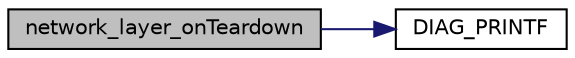 digraph "network_layer_onTeardown"
{
  edge [fontname="Helvetica",fontsize="10",labelfontname="Helvetica",labelfontsize="10"];
  node [fontname="Helvetica",fontsize="10",shape=record];
  rankdir="LR";
  Node9 [label="network_layer_onTeardown",height=0.2,width=0.4,color="black", fillcolor="grey75", style="filled", fontcolor="black"];
  Node9 -> Node10 [color="midnightblue",fontsize="10",style="solid",fontname="Helvetica"];
  Node10 [label="DIAG_PRINTF",height=0.2,width=0.4,color="black", fillcolor="white", style="filled",URL="$diagnostics_8h.html#aad65f23f51006744b142c933ac5674e8",tooltip="Submits a pre-formatted printf call to the tracing system. The TRACE_LEVEL value decides whether the ..."];
}
